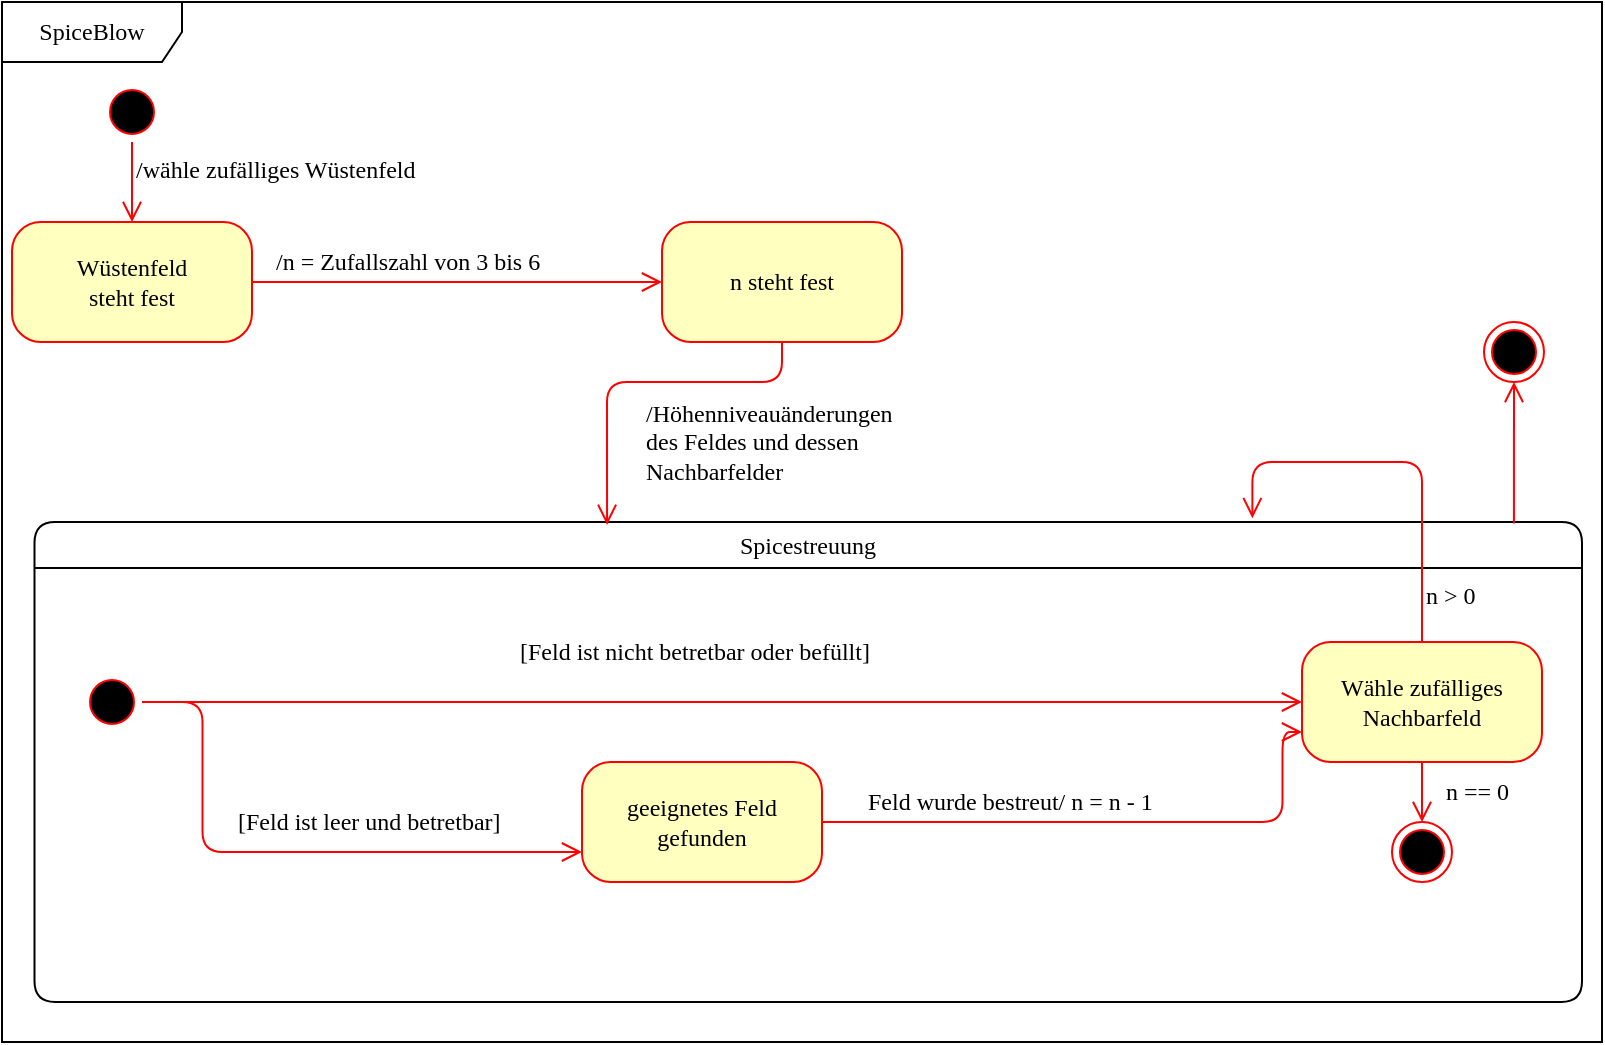 <mxfile version="16.1.4" type="device"><diagram name="Page-1" id="58cdce13-f638-feb5-8d6f-7d28b1aa9fa0"><mxGraphModel dx="1209" dy="689" grid="1" gridSize="10" guides="1" tooltips="1" connect="1" arrows="1" fold="1" page="1" pageScale="1" pageWidth="1100" pageHeight="850" background="none" math="0" shadow="0"><root><mxCell id="0"/><mxCell id="1" parent="0"/><mxCell id="2a3bc250acf0617d-8" value="SpiceBlow&lt;br&gt;" style="shape=umlFrame;whiteSpace=wrap;html=1;rounded=1;shadow=0;comic=0;labelBackgroundColor=none;strokeWidth=1;fontFamily=Verdana;fontSize=12;align=center;width=90;height=30;" parent="1" vertex="1"><mxGeometry x="80" y="130" width="800" height="520" as="geometry"/></mxCell><mxCell id="382b91b5511bd0f7-1" value="" style="ellipse;html=1;shape=startState;fillColor=#000000;strokeColor=#ff0000;rounded=1;shadow=0;comic=0;labelBackgroundColor=none;fontFamily=Verdana;fontSize=12;fontColor=#000000;align=center;direction=south;" parent="1" vertex="1"><mxGeometry x="130" y="170" width="30" height="30" as="geometry"/></mxCell><mxCell id="382b91b5511bd0f7-6" value="Wüstenfeld&lt;br&gt;steht fest" style="rounded=1;whiteSpace=wrap;html=1;arcSize=24;fillColor=#ffffc0;strokeColor=#ff0000;shadow=0;comic=0;labelBackgroundColor=none;fontFamily=Verdana;fontSize=12;fontColor=#000000;align=center;" parent="1" vertex="1"><mxGeometry x="85" y="240" width="120" height="60" as="geometry"/></mxCell><mxCell id="2a3bc250acf0617d-9" value="/wähle zufälliges Wüstenfeld" style="edgeStyle=orthogonalEdgeStyle;html=1;labelBackgroundColor=none;endArrow=open;endSize=8;strokeColor=#ff0000;fontFamily=Verdana;fontSize=12;align=left;" parent="1" source="382b91b5511bd0f7-1" target="382b91b5511bd0f7-6" edge="1"><mxGeometry x="-0.333" relative="1" as="geometry"><mxPoint as="offset"/></mxGeometry></mxCell><mxCell id="lkLEZ9634Xzf9hRYMgeF-1" value="/n = Zufallszahl von 3 bis 6" style="edgeStyle=orthogonalEdgeStyle;html=1;labelBackgroundColor=none;endArrow=open;endSize=8;strokeColor=#ff0000;fontFamily=Verdana;fontSize=12;align=left;exitX=1;exitY=0.5;exitDx=0;exitDy=0;entryX=0;entryY=0.5;entryDx=0;entryDy=0;" parent="1" source="382b91b5511bd0f7-6" target="lkLEZ9634Xzf9hRYMgeF-18" edge="1"><mxGeometry x="-0.905" y="10" relative="1" as="geometry"><mxPoint x="360" y="150" as="sourcePoint"/><mxPoint x="650" y="150" as="targetPoint"/><Array as="points"/><mxPoint as="offset"/></mxGeometry></mxCell><mxCell id="lkLEZ9634Xzf9hRYMgeF-2" value="&lt;span style=&quot;font-weight: 400&quot;&gt;Spicestreuung&lt;/span&gt;" style="swimlane;whiteSpace=wrap;html=1;rounded=1;shadow=0;comic=0;labelBackgroundColor=none;strokeWidth=1;fontFamily=Verdana;fontSize=12;align=center;" parent="1" vertex="1"><mxGeometry x="96.25" y="390" width="773.75" height="240" as="geometry"/></mxCell><mxCell id="lkLEZ9634Xzf9hRYMgeF-3" value="[Feld ist nicht betretbar oder befüllt]" style="edgeStyle=elbowEdgeStyle;html=1;labelBackgroundColor=none;endArrow=open;endSize=8;strokeColor=#ff0000;fontFamily=Verdana;fontSize=12;align=left;exitX=0.5;exitY=0;exitDx=0;exitDy=0;entryX=0;entryY=0.5;entryDx=0;entryDy=0;" parent="lkLEZ9634Xzf9hRYMgeF-2" source="lkLEZ9634Xzf9hRYMgeF-7" target="lkLEZ9634Xzf9hRYMgeF-11" edge="1"><mxGeometry x="-0.361" y="25" relative="1" as="geometry"><mxPoint x="367.5" y="70" as="targetPoint"/><Array as="points"/><mxPoint x="1" as="offset"/></mxGeometry></mxCell><mxCell id="lkLEZ9634Xzf9hRYMgeF-4" value="geeignetes Feld gefunden" style="rounded=1;whiteSpace=wrap;html=1;arcSize=24;fillColor=#ffffc0;strokeColor=#ff0000;shadow=0;comic=0;labelBackgroundColor=none;fontFamily=Verdana;fontSize=12;fontColor=#000000;align=center;" parent="lkLEZ9634Xzf9hRYMgeF-2" vertex="1"><mxGeometry x="273.75" y="120" width="120" height="60" as="geometry"/></mxCell><mxCell id="lkLEZ9634Xzf9hRYMgeF-5" value="" style="ellipse;html=1;shape=endState;fillColor=#000000;strokeColor=#ff0000;rounded=1;shadow=0;comic=0;labelBackgroundColor=none;fontFamily=Verdana;fontSize=12;fontColor=#000000;align=center;" parent="lkLEZ9634Xzf9hRYMgeF-2" vertex="1"><mxGeometry x="678.75" y="150" width="30" height="30" as="geometry"/></mxCell><mxCell id="lkLEZ9634Xzf9hRYMgeF-6" value="[Feld ist leer und betretbar]" style="edgeStyle=elbowEdgeStyle;html=1;labelBackgroundColor=none;endArrow=open;endSize=8;strokeColor=#ff0000;fontFamily=Verdana;fontSize=12;align=left;entryX=0;entryY=0.75;entryDx=0;entryDy=0;" parent="lkLEZ9634Xzf9hRYMgeF-2" source="lkLEZ9634Xzf9hRYMgeF-7" target="lkLEZ9634Xzf9hRYMgeF-4" edge="1"><mxGeometry x="-0.185" y="15" relative="1" as="geometry"><Array as="points"><mxPoint x="84" y="130"/></Array><mxPoint x="1" as="offset"/></mxGeometry></mxCell><mxCell id="lkLEZ9634Xzf9hRYMgeF-7" value="" style="ellipse;html=1;shape=startState;fillColor=#000000;strokeColor=#ff0000;rounded=1;shadow=0;comic=0;labelBackgroundColor=none;fontFamily=Verdana;fontSize=12;fontColor=#000000;align=center;direction=south;" parent="lkLEZ9634Xzf9hRYMgeF-2" vertex="1"><mxGeometry x="23.75" y="75" width="30" height="30" as="geometry"/></mxCell><mxCell id="lkLEZ9634Xzf9hRYMgeF-10" value="n == 0" style="edgeStyle=elbowEdgeStyle;html=1;labelBackgroundColor=none;endArrow=open;endSize=8;strokeColor=#ff0000;fontFamily=Verdana;fontSize=12;align=left;" parent="lkLEZ9634Xzf9hRYMgeF-2" source="lkLEZ9634Xzf9hRYMgeF-11" target="lkLEZ9634Xzf9hRYMgeF-5" edge="1"><mxGeometry y="10" relative="1" as="geometry"><mxPoint as="offset"/></mxGeometry></mxCell><mxCell id="lkLEZ9634Xzf9hRYMgeF-11" value="Wähle zufälliges Nachbarfeld" style="rounded=1;whiteSpace=wrap;html=1;arcSize=24;fillColor=#ffffc0;strokeColor=#ff0000;shadow=0;comic=0;labelBackgroundColor=none;fontFamily=Verdana;fontSize=12;fontColor=#000000;align=center;" parent="lkLEZ9634Xzf9hRYMgeF-2" vertex="1"><mxGeometry x="633.75" y="60" width="120" height="60" as="geometry"/></mxCell><mxCell id="lkLEZ9634Xzf9hRYMgeF-13" value="Feld wurde bestreut/ n = n - 1" style="edgeStyle=elbowEdgeStyle;html=1;labelBackgroundColor=none;endArrow=open;endSize=8;strokeColor=#ff0000;fontFamily=Verdana;fontSize=12;align=left;exitX=1;exitY=0.5;exitDx=0;exitDy=0;entryX=0;entryY=0.75;entryDx=0;entryDy=0;" parent="lkLEZ9634Xzf9hRYMgeF-2" source="lkLEZ9634Xzf9hRYMgeF-4" target="lkLEZ9634Xzf9hRYMgeF-11" edge="1"><mxGeometry x="-0.852" y="10" relative="1" as="geometry"><mxPoint x="115" y="105" as="sourcePoint"/><mxPoint x="527.5" y="80" as="targetPoint"/><Array as="points"><mxPoint x="624" y="160"/></Array><mxPoint as="offset"/></mxGeometry></mxCell><mxCell id="lkLEZ9634Xzf9hRYMgeF-15" value="n &amp;gt; 0" style="edgeStyle=elbowEdgeStyle;html=1;labelBackgroundColor=none;endArrow=open;endSize=8;strokeColor=#ff0000;fontFamily=Verdana;fontSize=12;align=left;exitX=0.5;exitY=0;exitDx=0;exitDy=0;entryX=0.787;entryY=-0.008;entryDx=0;entryDy=0;entryPerimeter=0;" parent="lkLEZ9634Xzf9hRYMgeF-2" source="lkLEZ9634Xzf9hRYMgeF-11" target="lkLEZ9634Xzf9hRYMgeF-2" edge="1"><mxGeometry x="-0.767" relative="1" as="geometry"><mxPoint x="697.5" y="150" as="sourcePoint"/><mxPoint x="807.5" y="215" as="targetPoint"/><Array as="points"><mxPoint x="618" y="-30"/></Array><mxPoint as="offset"/></mxGeometry></mxCell><mxCell id="lkLEZ9634Xzf9hRYMgeF-16" value="" style="ellipse;html=1;shape=endState;fillColor=#000000;strokeColor=#ff0000;rounded=1;shadow=0;comic=0;labelBackgroundColor=none;fontFamily=Verdana;fontSize=12;fontColor=#000000;align=center;" parent="1" vertex="1"><mxGeometry x="821" y="290" width="30" height="30" as="geometry"/></mxCell><mxCell id="lkLEZ9634Xzf9hRYMgeF-17" style="edgeStyle=orthogonalEdgeStyle;html=1;labelBackgroundColor=none;endArrow=open;endSize=8;strokeColor=#ff0000;fontFamily=Verdana;fontSize=12;align=left;entryX=0.5;entryY=1;entryDx=0;entryDy=0;exitX=0.956;exitY=0.003;exitDx=0;exitDy=0;exitPerimeter=0;" parent="1" source="lkLEZ9634Xzf9hRYMgeF-2" target="lkLEZ9634Xzf9hRYMgeF-16" edge="1"><mxGeometry relative="1" as="geometry"><mxPoint x="370" y="160" as="sourcePoint"/><mxPoint x="410" y="160" as="targetPoint"/></mxGeometry></mxCell><mxCell id="lkLEZ9634Xzf9hRYMgeF-18" value="n steht fest" style="rounded=1;whiteSpace=wrap;html=1;arcSize=24;fillColor=#ffffc0;strokeColor=#ff0000;shadow=0;comic=0;labelBackgroundColor=none;fontFamily=Verdana;fontSize=12;fontColor=#000000;align=center;" parent="1" vertex="1"><mxGeometry x="410" y="240" width="120" height="60" as="geometry"/></mxCell><mxCell id="lkLEZ9634Xzf9hRYMgeF-22" value="/Höhenniveauänderungen&lt;br&gt;des Feldes und dessen&amp;nbsp;&lt;br&gt;Nachbarfelder" style="edgeStyle=orthogonalEdgeStyle;html=1;labelBackgroundColor=none;endArrow=open;endSize=8;strokeColor=#ff0000;fontFamily=Verdana;fontSize=12;align=left;entryX=0.37;entryY=0.006;entryDx=0;entryDy=0;exitX=0.5;exitY=1;exitDx=0;exitDy=0;entryPerimeter=0;" parent="1" source="lkLEZ9634Xzf9hRYMgeF-18" target="lkLEZ9634Xzf9hRYMgeF-2" edge="1"><mxGeometry x="0.537" y="17" relative="1" as="geometry"><mxPoint x="155" y="175" as="sourcePoint"/><mxPoint x="470" y="350" as="targetPoint"/><mxPoint as="offset"/><Array as="points"><mxPoint x="470" y="320"/><mxPoint x="383" y="320"/></Array></mxGeometry></mxCell></root></mxGraphModel></diagram></mxfile>